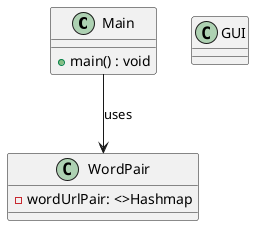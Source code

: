 @startuml
'https://plantuml.com/sequence-diagram


class Main {
    + main() : void
}

class WordPair {
    - wordUrlPair: <>Hashmap

}
class GUI {

}

Main --> WordPair: uses

@enduml
